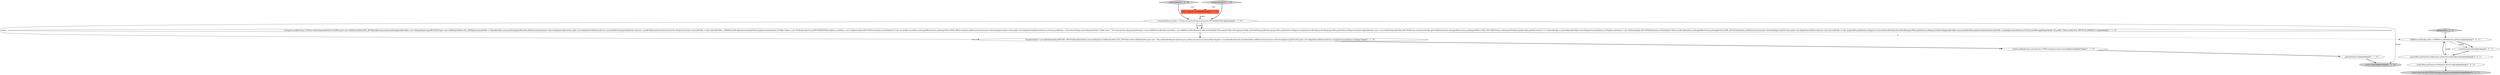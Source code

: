 digraph {
3 [style = filled, label = "divider.setWeights(new int((((edu.fdu.CPPDG.tinypdg.pe.ExpressionInfo@bbe2d)@@@87@@@['1', '1', '0']", fillcolor = white, shape = ellipse image = "AAA0AAABBB1BBB"];
6 [style = filled, label = "createContents['1', '0', '0']", fillcolor = lightgray, shape = diamond image = "AAA0AAABBB1BBB"];
7 [style = filled, label = "final Composite parent@@@2@@@['1', '1', '0']", fillcolor = tomato, shape = box image = "AAA0AAABBB1BBB"];
11 [style = filled, label = "performOk['0', '0', '1']", fillcolor = lightgray, shape = diamond image = "AAA0AAABBB3BBB"];
13 [style = filled, label = "saveSettings(profile)@@@5@@@['0', '0', '1']", fillcolor = white, shape = ellipse image = "AAA0AAABBB3BBB"];
2 [style = filled, label = "{Composite profilesGroup = UIUtils.createComposite(divider,1)GridData gd = new GridData(GridData.FILL_BOTH)profilesGroup.setLayoutData(gd)profilesTable = new Table(profilesGroup,SWT.SINGLE)gd = new GridData(GridData.FILL_BOTH)gd.minimumWidth = 150profilesTable.setLayoutData(gd)profilesTable.addSelectionListener(new SelectionAdapter(){@Override public void widgetSelected(SelectionEvent e){saveHandlerSettings()TableItem(( selection = profilesTable.getSelection()if (ArrayUtils.isEmpty(selection)) {selectedProfile = null}{selectedProfile = (DBWNetworkProfile)selection(0(.getData()}updateControlsState()}})ToolBar toolbar = new ToolBar(profilesGroup,SWT.HORIZONTAL)ToolItem createItem = new ToolItem(toolbar,SWT.NONE)createItem.setToolTipText(\"Create new profile\")createItem.setImage(DBeaverIcons.getImage(UIIcon.ROW_ADD))createItem.addSelectionListener(new SelectionAdapter(){@Override public void widgetSelected(SelectionEvent e){String profileName = EnterNameDialog.chooseName(getShell(),\"Profile name\",\"\")if (CommonUtils.isEmpty(profileName)) {return}DBWNetworkProfile newProfile = new DBWNetworkProfile()newProfile.setProfileId(UUID.randomUUID().toString())newProfile.setProfileName(profileName)projectMeta.getDataSourceRegistry().updateNetworkProfile(newProfile)projectMeta.getDataSourceRegistry().flushConfig()TableItem item = new TableItem(profilesTable,SWT.NONE)item.setText(newProfile.getProfileName())item.setImage(DBeaverIcons.getImage(DBIcon.TYPE_DOCUMENT))item.setData(newProfile)if (profilesTable.getItemCount() == 1) {selectedProfile = newProfileprofilesTable.select(0)updateControlsState()}}})ToolItem deleteItem = new ToolItem(toolbar,SWT.NONE)deleteItem.setToolTipText(\"Delete profile\")deleteItem.setImage(DBeaverIcons.getImage(UIIcon.ROW_DELETE))deleteItem.addSelectionListener(new SelectionAdapter(){@Override public void widgetSelected(SelectionEvent e){if (selectedProfile != null) {projectMeta.getDataSourceRegistry().removeNetworkProfile(selectedProfile)projectMeta.getDataSourceRegistry().flushConfig()profilesTable.remove(profilesTable.getSelectionIndex())selectedProfile = nullupdateControlsState()}{UIUtils.showMessageBox(getShell(),\"No profile\",\"Select profile first\",SWT.ICON_ERROR)}}})}@@@4@@@['1', '1', '0']", fillcolor = white, shape = ellipse image = "AAA0AAABBB1BBB"];
1 [style = filled, label = "return divider@@@91@@@['1', '1', '0']", fillcolor = lightgray, shape = ellipse image = "AAA0AAABBB1BBB"];
8 [style = filled, label = "createContents['0', '1', '0']", fillcolor = lightgray, shape = diamond image = "AAA0AAABBB2BBB"];
10 [style = filled, label = "DBWNetworkProfile profile = (DBWNetworkProfile)item.getData()@@@4@@@['0', '0', '1']", fillcolor = white, shape = ellipse image = "AAA0AAABBB3BBB"];
14 [style = filled, label = "return super.edu.fdu.CPPDG.tinypdg.pe.ExpressionInfo@bbe5e@@@9@@@['0', '0', '1']", fillcolor = lightgray, shape = ellipse image = "AAA0AAABBB3BBB"];
5 [style = filled, label = "performDefaults()@@@90@@@['1', '1', '0']", fillcolor = white, shape = ellipse image = "AAA0AAABBB1BBB"];
0 [style = filled, label = "CustomSashForm divider = UIUtils.createPartDivider(null,parent,SWT.HORIZONTAL)@@@3@@@['1', '1', '0']", fillcolor = white, shape = ellipse image = "AAA0AAABBB1BBB"];
9 [style = filled, label = "projectMeta.getDataSourceRegistry().flushConfig()@@@8@@@['0', '0', '1']", fillcolor = white, shape = ellipse image = "AAA0AAABBB3BBB"];
4 [style = filled, label = "{handlersFolder = new TabFolder(divider,SWT.TOP | SWT.FLAT)handlersFolder.setLayoutData(new GridData(GridData.FILL_BOTH))for (NetworkHandlerDescriptor nhd : NetworkHandlerRegistry.getInstance().getDescriptors()){if (!nhd.hasObjectTypes()) {createHandlerTab(nhd)}}handlersFolder.addSelectionListener(new SelectionAdapter(){@Override public void widgetSelected(SelectionEvent e){updateControlsState()}})}@@@72@@@['1', '1', '0']", fillcolor = white, shape = ellipse image = "AAA0AAABBB1BBB"];
12 [style = filled, label = "projectMeta.getDataSourceRegistry().updateNetworkProfile(profile)@@@6@@@['0', '0', '1']", fillcolor = white, shape = ellipse image = "AAA0AAABBB3BBB"];
2->4 [style = bold, label=""];
0->4 [style = solid, label="divider"];
8->0 [style = bold, label=""];
6->7 [style = dotted, label="true"];
5->1 [style = bold, label=""];
0->2 [style = solid, label="divider"];
6->0 [style = bold, label=""];
2->10 [style = dashed, label="0"];
8->7 [style = dotted, label="true"];
3->5 [style = bold, label=""];
12->9 [style = bold, label=""];
12->10 [style = bold, label=""];
13->12 [style = bold, label=""];
11->10 [style = bold, label=""];
10->13 [style = bold, label=""];
10->12 [style = solid, label="profile"];
9->14 [style = bold, label=""];
10->13 [style = solid, label="profile"];
0->1 [style = solid, label="divider"];
7->0 [style = solid, label="parent"];
0->2 [style = bold, label=""];
4->3 [style = bold, label=""];
}
